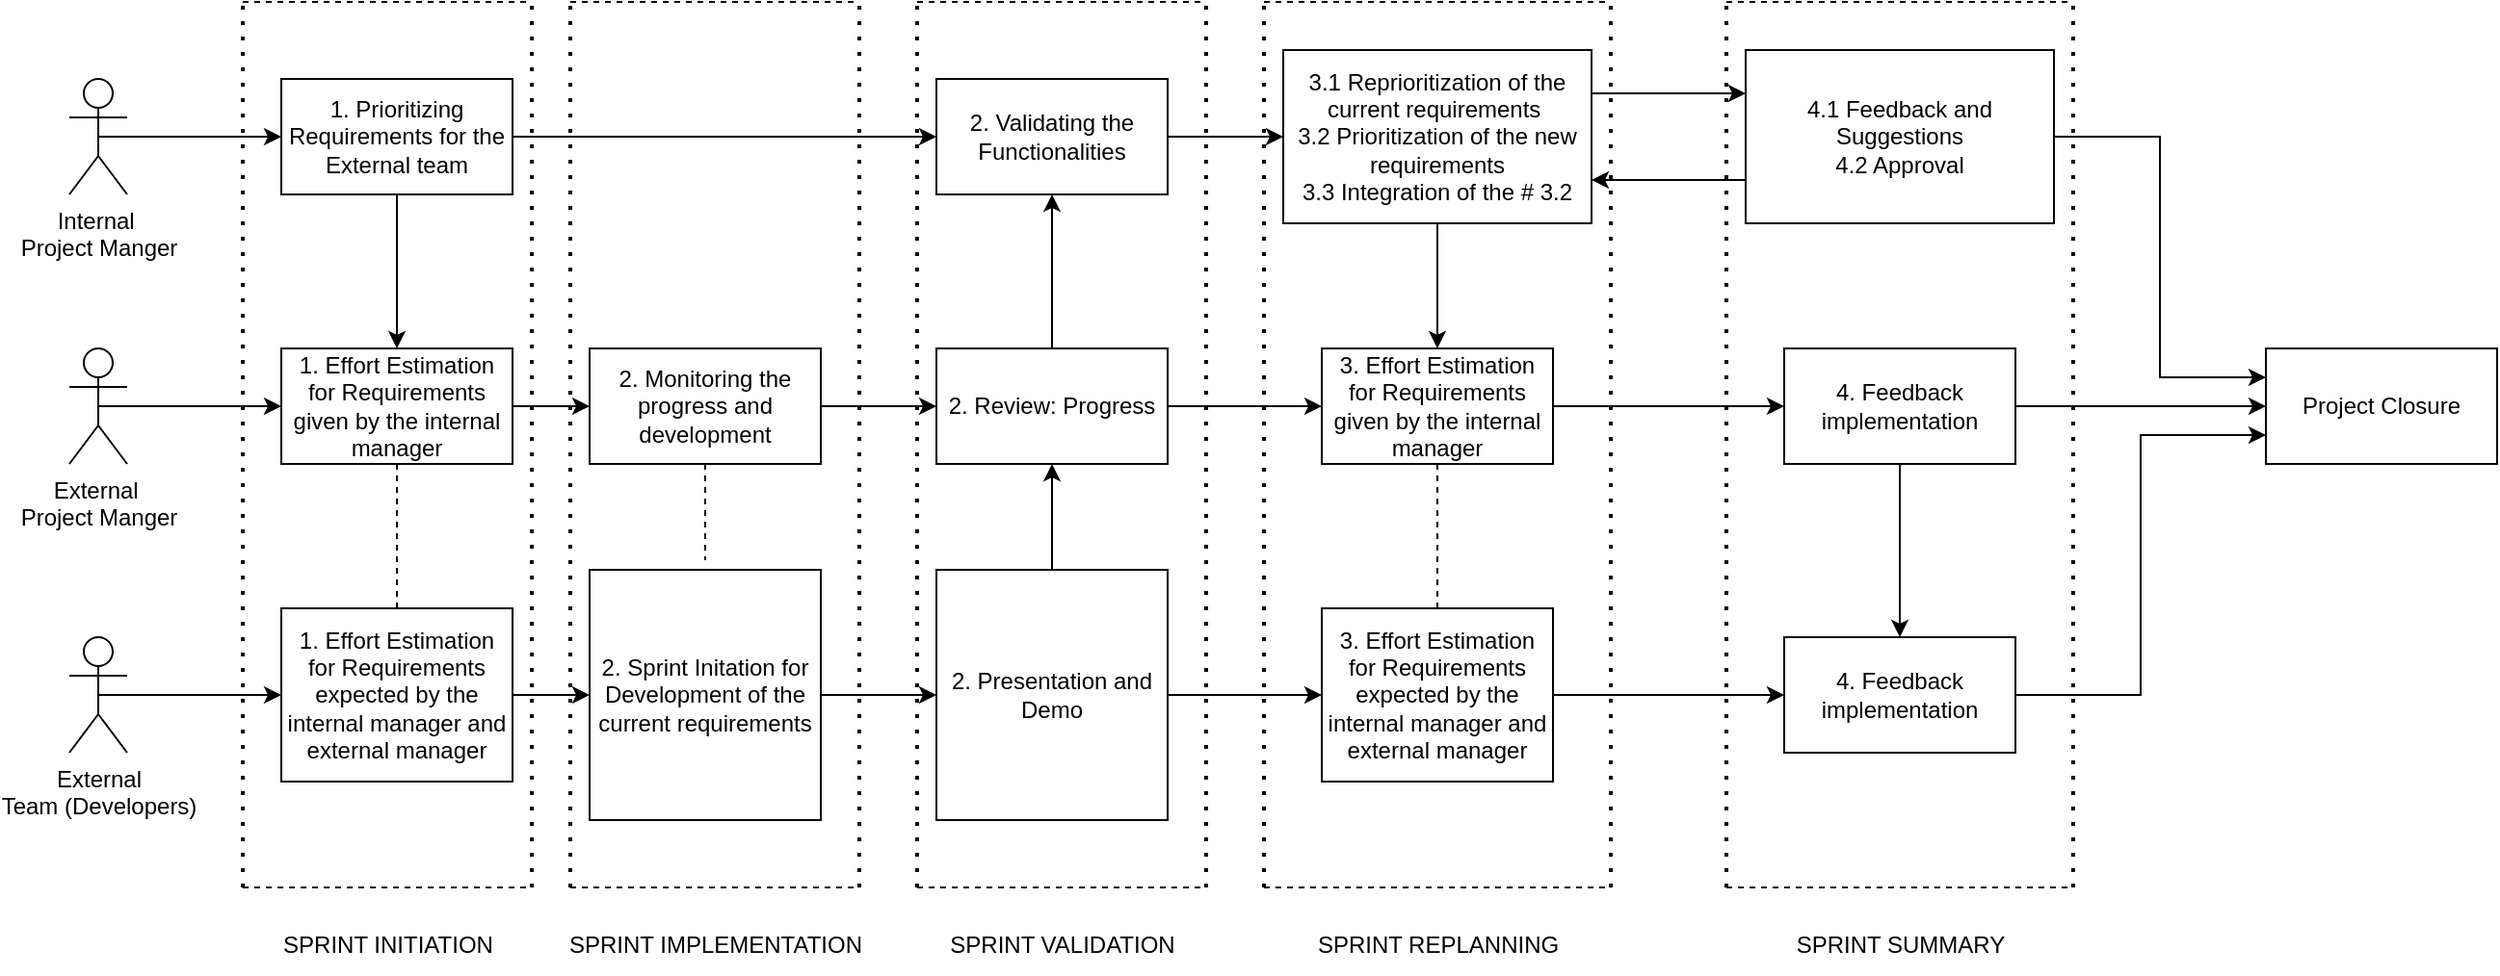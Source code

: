 <mxfile version="24.3.1" type="device">
  <diagram name="Page-1" id="bCFin4kZIOqgABw1jjuV">
    <mxGraphModel dx="1235" dy="655" grid="0" gridSize="10" guides="1" tooltips="1" connect="1" arrows="1" fold="1" page="0" pageScale="1" pageWidth="850" pageHeight="1100" math="0" shadow="0">
      <root>
        <mxCell id="0" />
        <mxCell id="1" parent="0" />
        <mxCell id="6XlO8m_-4_NYXniqOBFe-9" style="edgeStyle=orthogonalEdgeStyle;rounded=0;orthogonalLoop=1;jettySize=auto;html=1;exitX=0.5;exitY=0.5;exitDx=0;exitDy=0;exitPerimeter=0;entryX=0;entryY=0.5;entryDx=0;entryDy=0;" edge="1" parent="1" source="6XlO8m_-4_NYXniqOBFe-1" target="6XlO8m_-4_NYXniqOBFe-7">
          <mxGeometry relative="1" as="geometry" />
        </mxCell>
        <mxCell id="6XlO8m_-4_NYXniqOBFe-1" value="Internal&amp;nbsp;&lt;div&gt;Project Manger&lt;/div&gt;" style="shape=umlActor;verticalLabelPosition=bottom;verticalAlign=top;html=1;outlineConnect=0;" vertex="1" parent="1">
          <mxGeometry x="50" y="180" width="30" height="60" as="geometry" />
        </mxCell>
        <mxCell id="6XlO8m_-4_NYXniqOBFe-10" style="edgeStyle=orthogonalEdgeStyle;rounded=0;orthogonalLoop=1;jettySize=auto;html=1;exitX=0.5;exitY=0.5;exitDx=0;exitDy=0;exitPerimeter=0;entryX=0;entryY=0.5;entryDx=0;entryDy=0;" edge="1" parent="1" source="6XlO8m_-4_NYXniqOBFe-5" target="6XlO8m_-4_NYXniqOBFe-8">
          <mxGeometry relative="1" as="geometry" />
        </mxCell>
        <mxCell id="6XlO8m_-4_NYXniqOBFe-5" value="External&amp;nbsp;&lt;div&gt;Project Manger&lt;/div&gt;" style="shape=umlActor;verticalLabelPosition=bottom;verticalAlign=top;html=1;outlineConnect=0;" vertex="1" parent="1">
          <mxGeometry x="50" y="320" width="30" height="60" as="geometry" />
        </mxCell>
        <mxCell id="6XlO8m_-4_NYXniqOBFe-21" style="edgeStyle=orthogonalEdgeStyle;rounded=0;orthogonalLoop=1;jettySize=auto;html=1;exitX=0.5;exitY=0.5;exitDx=0;exitDy=0;exitPerimeter=0;entryX=0;entryY=0.5;entryDx=0;entryDy=0;" edge="1" parent="1" source="6XlO8m_-4_NYXniqOBFe-6" target="6XlO8m_-4_NYXniqOBFe-19">
          <mxGeometry relative="1" as="geometry" />
        </mxCell>
        <mxCell id="6XlO8m_-4_NYXniqOBFe-6" value="External&lt;div&gt;Team (Developers)&lt;/div&gt;" style="shape=umlActor;verticalLabelPosition=bottom;verticalAlign=top;html=1;outlineConnect=0;" vertex="1" parent="1">
          <mxGeometry x="50" y="470" width="30" height="60" as="geometry" />
        </mxCell>
        <mxCell id="6XlO8m_-4_NYXniqOBFe-33" style="edgeStyle=orthogonalEdgeStyle;rounded=0;orthogonalLoop=1;jettySize=auto;html=1;exitX=0.5;exitY=1;exitDx=0;exitDy=0;entryX=0.5;entryY=0;entryDx=0;entryDy=0;" edge="1" parent="1" source="6XlO8m_-4_NYXniqOBFe-7" target="6XlO8m_-4_NYXniqOBFe-8">
          <mxGeometry relative="1" as="geometry" />
        </mxCell>
        <mxCell id="6XlO8m_-4_NYXniqOBFe-92" style="edgeStyle=orthogonalEdgeStyle;rounded=0;orthogonalLoop=1;jettySize=auto;html=1;exitX=1;exitY=0.5;exitDx=0;exitDy=0;entryX=0;entryY=0.5;entryDx=0;entryDy=0;" edge="1" parent="1" source="6XlO8m_-4_NYXniqOBFe-7" target="6XlO8m_-4_NYXniqOBFe-17">
          <mxGeometry relative="1" as="geometry" />
        </mxCell>
        <mxCell id="6XlO8m_-4_NYXniqOBFe-7" value="1. Prioritizing Requirements for the External team" style="rounded=0;whiteSpace=wrap;html=1;" vertex="1" parent="1">
          <mxGeometry x="160" y="180" width="120" height="60" as="geometry" />
        </mxCell>
        <mxCell id="6XlO8m_-4_NYXniqOBFe-23" style="edgeStyle=orthogonalEdgeStyle;rounded=0;orthogonalLoop=1;jettySize=auto;html=1;exitX=1;exitY=0.5;exitDx=0;exitDy=0;entryX=0;entryY=0.5;entryDx=0;entryDy=0;" edge="1" parent="1" source="6XlO8m_-4_NYXniqOBFe-8" target="6XlO8m_-4_NYXniqOBFe-13">
          <mxGeometry relative="1" as="geometry" />
        </mxCell>
        <mxCell id="6XlO8m_-4_NYXniqOBFe-8" value="1. Effort Estimation for Requirements given by the internal manager" style="rounded=0;whiteSpace=wrap;html=1;" vertex="1" parent="1">
          <mxGeometry x="160" y="320" width="120" height="60" as="geometry" />
        </mxCell>
        <mxCell id="6XlO8m_-4_NYXniqOBFe-28" style="edgeStyle=orthogonalEdgeStyle;rounded=0;orthogonalLoop=1;jettySize=auto;html=1;exitX=1;exitY=0.5;exitDx=0;exitDy=0;" edge="1" parent="1" source="6XlO8m_-4_NYXniqOBFe-13" target="6XlO8m_-4_NYXniqOBFe-18">
          <mxGeometry relative="1" as="geometry" />
        </mxCell>
        <mxCell id="6XlO8m_-4_NYXniqOBFe-13" value="2. Monitoring the progress and development" style="rounded=0;whiteSpace=wrap;html=1;" vertex="1" parent="1">
          <mxGeometry x="320" y="320" width="120" height="60" as="geometry" />
        </mxCell>
        <mxCell id="6XlO8m_-4_NYXniqOBFe-30" style="edgeStyle=orthogonalEdgeStyle;rounded=0;orthogonalLoop=1;jettySize=auto;html=1;exitX=1;exitY=0.5;exitDx=0;exitDy=0;entryX=0;entryY=0.5;entryDx=0;entryDy=0;" edge="1" parent="1" source="6XlO8m_-4_NYXniqOBFe-14" target="6XlO8m_-4_NYXniqOBFe-29">
          <mxGeometry relative="1" as="geometry" />
        </mxCell>
        <mxCell id="6XlO8m_-4_NYXniqOBFe-14" value="2. Sprint Initation for Development of the current requirements" style="rounded=0;whiteSpace=wrap;html=1;" vertex="1" parent="1">
          <mxGeometry x="320" y="435" width="120" height="130" as="geometry" />
        </mxCell>
        <mxCell id="6XlO8m_-4_NYXniqOBFe-35" style="edgeStyle=orthogonalEdgeStyle;rounded=0;orthogonalLoop=1;jettySize=auto;html=1;exitX=1;exitY=0.5;exitDx=0;exitDy=0;entryX=0;entryY=0.5;entryDx=0;entryDy=0;" edge="1" parent="1" source="6XlO8m_-4_NYXniqOBFe-17" target="6XlO8m_-4_NYXniqOBFe-34">
          <mxGeometry relative="1" as="geometry" />
        </mxCell>
        <mxCell id="6XlO8m_-4_NYXniqOBFe-17" value="2. Validating the Functionalities" style="rounded=0;whiteSpace=wrap;html=1;" vertex="1" parent="1">
          <mxGeometry x="500" y="180" width="120" height="60" as="geometry" />
        </mxCell>
        <mxCell id="6XlO8m_-4_NYXniqOBFe-32" style="edgeStyle=orthogonalEdgeStyle;rounded=0;orthogonalLoop=1;jettySize=auto;html=1;exitX=0.5;exitY=0;exitDx=0;exitDy=0;entryX=0.5;entryY=1;entryDx=0;entryDy=0;" edge="1" parent="1" source="6XlO8m_-4_NYXniqOBFe-18" target="6XlO8m_-4_NYXniqOBFe-17">
          <mxGeometry relative="1" as="geometry" />
        </mxCell>
        <mxCell id="6XlO8m_-4_NYXniqOBFe-56" style="edgeStyle=orthogonalEdgeStyle;rounded=0;orthogonalLoop=1;jettySize=auto;html=1;exitX=1;exitY=0.5;exitDx=0;exitDy=0;entryX=0;entryY=0.5;entryDx=0;entryDy=0;" edge="1" parent="1" source="6XlO8m_-4_NYXniqOBFe-18" target="6XlO8m_-4_NYXniqOBFe-40">
          <mxGeometry relative="1" as="geometry" />
        </mxCell>
        <mxCell id="6XlO8m_-4_NYXniqOBFe-18" value="2. Review: Progress" style="rounded=0;whiteSpace=wrap;html=1;" vertex="1" parent="1">
          <mxGeometry x="500" y="320" width="120" height="60" as="geometry" />
        </mxCell>
        <mxCell id="6XlO8m_-4_NYXniqOBFe-22" style="edgeStyle=orthogonalEdgeStyle;rounded=0;orthogonalLoop=1;jettySize=auto;html=1;exitX=1;exitY=0.5;exitDx=0;exitDy=0;entryX=0;entryY=0.5;entryDx=0;entryDy=0;" edge="1" parent="1" source="6XlO8m_-4_NYXniqOBFe-19" target="6XlO8m_-4_NYXniqOBFe-14">
          <mxGeometry relative="1" as="geometry" />
        </mxCell>
        <mxCell id="6XlO8m_-4_NYXniqOBFe-19" value="1. Effort Estimation for Requirements expected by the internal manager and external manager" style="rounded=0;whiteSpace=wrap;html=1;" vertex="1" parent="1">
          <mxGeometry x="160" y="455" width="120" height="90" as="geometry" />
        </mxCell>
        <mxCell id="6XlO8m_-4_NYXniqOBFe-26" value="" style="endArrow=none;dashed=1;html=1;rounded=0;entryX=0.5;entryY=1;entryDx=0;entryDy=0;exitX=0.5;exitY=0;exitDx=0;exitDy=0;" edge="1" parent="1" source="6XlO8m_-4_NYXniqOBFe-19" target="6XlO8m_-4_NYXniqOBFe-8">
          <mxGeometry width="50" height="50" relative="1" as="geometry">
            <mxPoint x="230" y="330" as="sourcePoint" />
            <mxPoint x="280" y="280" as="targetPoint" />
          </mxGeometry>
        </mxCell>
        <mxCell id="6XlO8m_-4_NYXniqOBFe-27" value="" style="endArrow=none;dashed=1;html=1;rounded=0;exitX=0.5;exitY=1;exitDx=0;exitDy=0;" edge="1" parent="1" source="6XlO8m_-4_NYXniqOBFe-13">
          <mxGeometry width="50" height="50" relative="1" as="geometry">
            <mxPoint x="230" y="330" as="sourcePoint" />
            <mxPoint x="380" y="430" as="targetPoint" />
          </mxGeometry>
        </mxCell>
        <mxCell id="6XlO8m_-4_NYXniqOBFe-31" style="edgeStyle=orthogonalEdgeStyle;rounded=0;orthogonalLoop=1;jettySize=auto;html=1;exitX=0.5;exitY=0;exitDx=0;exitDy=0;entryX=0.5;entryY=1;entryDx=0;entryDy=0;" edge="1" parent="1" source="6XlO8m_-4_NYXniqOBFe-29" target="6XlO8m_-4_NYXniqOBFe-18">
          <mxGeometry relative="1" as="geometry" />
        </mxCell>
        <mxCell id="6XlO8m_-4_NYXniqOBFe-57" style="edgeStyle=orthogonalEdgeStyle;rounded=0;orthogonalLoop=1;jettySize=auto;html=1;exitX=1;exitY=0.5;exitDx=0;exitDy=0;entryX=0;entryY=0.5;entryDx=0;entryDy=0;" edge="1" parent="1" source="6XlO8m_-4_NYXniqOBFe-29" target="6XlO8m_-4_NYXniqOBFe-41">
          <mxGeometry relative="1" as="geometry" />
        </mxCell>
        <mxCell id="6XlO8m_-4_NYXniqOBFe-29" value="2. Presentation and Demo" style="rounded=0;whiteSpace=wrap;html=1;" vertex="1" parent="1">
          <mxGeometry x="500" y="435" width="120" height="130" as="geometry" />
        </mxCell>
        <mxCell id="6XlO8m_-4_NYXniqOBFe-43" style="edgeStyle=orthogonalEdgeStyle;rounded=0;orthogonalLoop=1;jettySize=auto;html=1;exitX=0.5;exitY=1;exitDx=0;exitDy=0;entryX=0.5;entryY=0;entryDx=0;entryDy=0;" edge="1" parent="1" source="6XlO8m_-4_NYXniqOBFe-34" target="6XlO8m_-4_NYXniqOBFe-40">
          <mxGeometry relative="1" as="geometry" />
        </mxCell>
        <mxCell id="6XlO8m_-4_NYXniqOBFe-46" style="edgeStyle=orthogonalEdgeStyle;rounded=0;orthogonalLoop=1;jettySize=auto;html=1;exitX=1;exitY=0.25;exitDx=0;exitDy=0;entryX=0;entryY=0.25;entryDx=0;entryDy=0;" edge="1" parent="1" source="6XlO8m_-4_NYXniqOBFe-34" target="6XlO8m_-4_NYXniqOBFe-44">
          <mxGeometry relative="1" as="geometry" />
        </mxCell>
        <mxCell id="6XlO8m_-4_NYXniqOBFe-34" value="&lt;div style=&quot;&quot;&gt;&lt;span style=&quot;background-color: initial;&quot;&gt;3.1 Reprioritization of the current requirements&amp;nbsp;&lt;/span&gt;&lt;/div&gt;&lt;div style=&quot;&quot;&gt;3.2 Prioritization of the new requirements&lt;/div&gt;&lt;div style=&quot;&quot;&gt;3.3 Integration of the # 3.2&lt;/div&gt;" style="rounded=0;whiteSpace=wrap;html=1;align=center;" vertex="1" parent="1">
          <mxGeometry x="680" y="165" width="160" height="90" as="geometry" />
        </mxCell>
        <mxCell id="6XlO8m_-4_NYXniqOBFe-49" style="edgeStyle=orthogonalEdgeStyle;rounded=0;orthogonalLoop=1;jettySize=auto;html=1;exitX=1;exitY=0.5;exitDx=0;exitDy=0;entryX=0;entryY=0.5;entryDx=0;entryDy=0;" edge="1" parent="1" source="6XlO8m_-4_NYXniqOBFe-40" target="6XlO8m_-4_NYXniqOBFe-48">
          <mxGeometry relative="1" as="geometry" />
        </mxCell>
        <mxCell id="6XlO8m_-4_NYXniqOBFe-40" value="3. Effort Estimation for Requirements given by the internal manager" style="rounded=0;whiteSpace=wrap;html=1;" vertex="1" parent="1">
          <mxGeometry x="700" y="320" width="120" height="60" as="geometry" />
        </mxCell>
        <mxCell id="6XlO8m_-4_NYXniqOBFe-58" style="edgeStyle=orthogonalEdgeStyle;rounded=0;orthogonalLoop=1;jettySize=auto;html=1;exitX=1;exitY=0.5;exitDx=0;exitDy=0;entryX=0;entryY=0.5;entryDx=0;entryDy=0;" edge="1" parent="1" source="6XlO8m_-4_NYXniqOBFe-41" target="6XlO8m_-4_NYXniqOBFe-50">
          <mxGeometry relative="1" as="geometry" />
        </mxCell>
        <mxCell id="6XlO8m_-4_NYXniqOBFe-41" value="3. Effort Estimation for Requirements expected by the internal manager and external manager" style="rounded=0;whiteSpace=wrap;html=1;" vertex="1" parent="1">
          <mxGeometry x="700" y="455" width="120" height="90" as="geometry" />
        </mxCell>
        <mxCell id="6XlO8m_-4_NYXniqOBFe-42" value="" style="endArrow=none;dashed=1;html=1;rounded=0;entryX=0.5;entryY=1;entryDx=0;entryDy=0;exitX=0.5;exitY=0;exitDx=0;exitDy=0;" edge="1" parent="1" source="6XlO8m_-4_NYXniqOBFe-41" target="6XlO8m_-4_NYXniqOBFe-40">
          <mxGeometry width="50" height="50" relative="1" as="geometry">
            <mxPoint x="690" y="380" as="sourcePoint" />
            <mxPoint x="740" y="330" as="targetPoint" />
          </mxGeometry>
        </mxCell>
        <mxCell id="6XlO8m_-4_NYXniqOBFe-47" style="edgeStyle=orthogonalEdgeStyle;rounded=0;orthogonalLoop=1;jettySize=auto;html=1;exitX=0;exitY=0.75;exitDx=0;exitDy=0;entryX=1;entryY=0.75;entryDx=0;entryDy=0;" edge="1" parent="1" source="6XlO8m_-4_NYXniqOBFe-44" target="6XlO8m_-4_NYXniqOBFe-34">
          <mxGeometry relative="1" as="geometry" />
        </mxCell>
        <mxCell id="6XlO8m_-4_NYXniqOBFe-53" style="edgeStyle=orthogonalEdgeStyle;rounded=0;orthogonalLoop=1;jettySize=auto;html=1;exitX=1;exitY=0.5;exitDx=0;exitDy=0;entryX=0;entryY=0.25;entryDx=0;entryDy=0;" edge="1" parent="1" source="6XlO8m_-4_NYXniqOBFe-44" target="6XlO8m_-4_NYXniqOBFe-52">
          <mxGeometry relative="1" as="geometry" />
        </mxCell>
        <mxCell id="6XlO8m_-4_NYXniqOBFe-44" value="&lt;div style=&quot;&quot;&gt;4.1 Feedback and Suggestions&lt;/div&gt;&lt;div style=&quot;&quot;&gt;4.2 Approval&lt;/div&gt;" style="rounded=0;whiteSpace=wrap;html=1;align=center;" vertex="1" parent="1">
          <mxGeometry x="920" y="165" width="160" height="90" as="geometry" />
        </mxCell>
        <mxCell id="6XlO8m_-4_NYXniqOBFe-51" style="edgeStyle=orthogonalEdgeStyle;rounded=0;orthogonalLoop=1;jettySize=auto;html=1;exitX=0.5;exitY=1;exitDx=0;exitDy=0;" edge="1" parent="1" source="6XlO8m_-4_NYXniqOBFe-48" target="6XlO8m_-4_NYXniqOBFe-50">
          <mxGeometry relative="1" as="geometry" />
        </mxCell>
        <mxCell id="6XlO8m_-4_NYXniqOBFe-54" style="edgeStyle=orthogonalEdgeStyle;rounded=0;orthogonalLoop=1;jettySize=auto;html=1;exitX=1;exitY=0.5;exitDx=0;exitDy=0;entryX=0;entryY=0.5;entryDx=0;entryDy=0;" edge="1" parent="1" source="6XlO8m_-4_NYXniqOBFe-48" target="6XlO8m_-4_NYXniqOBFe-52">
          <mxGeometry relative="1" as="geometry" />
        </mxCell>
        <mxCell id="6XlO8m_-4_NYXniqOBFe-48" value="4. Feedback implementation" style="rounded=0;whiteSpace=wrap;html=1;" vertex="1" parent="1">
          <mxGeometry x="940" y="320" width="120" height="60" as="geometry" />
        </mxCell>
        <mxCell id="6XlO8m_-4_NYXniqOBFe-55" style="edgeStyle=orthogonalEdgeStyle;rounded=0;orthogonalLoop=1;jettySize=auto;html=1;exitX=1;exitY=0.5;exitDx=0;exitDy=0;entryX=0;entryY=0.75;entryDx=0;entryDy=0;" edge="1" parent="1" source="6XlO8m_-4_NYXniqOBFe-50" target="6XlO8m_-4_NYXniqOBFe-52">
          <mxGeometry relative="1" as="geometry" />
        </mxCell>
        <mxCell id="6XlO8m_-4_NYXniqOBFe-50" value="4. Feedback implementation" style="rounded=0;whiteSpace=wrap;html=1;" vertex="1" parent="1">
          <mxGeometry x="940" y="470" width="120" height="60" as="geometry" />
        </mxCell>
        <mxCell id="6XlO8m_-4_NYXniqOBFe-52" value="Project Closure" style="rounded=0;whiteSpace=wrap;html=1;" vertex="1" parent="1">
          <mxGeometry x="1190" y="320" width="120" height="60" as="geometry" />
        </mxCell>
        <mxCell id="6XlO8m_-4_NYXniqOBFe-64" value="" style="group" vertex="1" connectable="0" parent="1">
          <mxGeometry x="140" y="140" width="150" height="460" as="geometry" />
        </mxCell>
        <mxCell id="6XlO8m_-4_NYXniqOBFe-59" value="" style="endArrow=none;dashed=1;html=1;dashPattern=1 3;strokeWidth=2;rounded=0;" edge="1" parent="6XlO8m_-4_NYXniqOBFe-64">
          <mxGeometry width="50" height="50" relative="1" as="geometry">
            <mxPoint y="460" as="sourcePoint" />
            <mxPoint as="targetPoint" />
          </mxGeometry>
        </mxCell>
        <mxCell id="6XlO8m_-4_NYXniqOBFe-61" value="" style="endArrow=none;dashed=1;html=1;rounded=0;" edge="1" parent="6XlO8m_-4_NYXniqOBFe-64">
          <mxGeometry width="50" height="50" relative="1" as="geometry">
            <mxPoint y="460" as="sourcePoint" />
            <mxPoint x="150" y="460" as="targetPoint" />
          </mxGeometry>
        </mxCell>
        <mxCell id="6XlO8m_-4_NYXniqOBFe-62" value="" style="endArrow=none;dashed=1;html=1;dashPattern=1 3;strokeWidth=2;rounded=0;" edge="1" parent="6XlO8m_-4_NYXniqOBFe-64">
          <mxGeometry width="50" height="50" relative="1" as="geometry">
            <mxPoint x="150" y="460" as="sourcePoint" />
            <mxPoint x="150" as="targetPoint" />
          </mxGeometry>
        </mxCell>
        <mxCell id="6XlO8m_-4_NYXniqOBFe-63" value="" style="endArrow=none;dashed=1;html=1;rounded=0;" edge="1" parent="6XlO8m_-4_NYXniqOBFe-64">
          <mxGeometry width="50" height="50" relative="1" as="geometry">
            <mxPoint as="sourcePoint" />
            <mxPoint x="150" as="targetPoint" />
          </mxGeometry>
        </mxCell>
        <mxCell id="6XlO8m_-4_NYXniqOBFe-67" value="" style="group" vertex="1" connectable="0" parent="1">
          <mxGeometry x="310" y="140" width="150" height="460" as="geometry" />
        </mxCell>
        <mxCell id="6XlO8m_-4_NYXniqOBFe-68" value="" style="endArrow=none;dashed=1;html=1;dashPattern=1 3;strokeWidth=2;rounded=0;" edge="1" parent="6XlO8m_-4_NYXniqOBFe-67">
          <mxGeometry width="50" height="50" relative="1" as="geometry">
            <mxPoint y="460" as="sourcePoint" />
            <mxPoint as="targetPoint" />
          </mxGeometry>
        </mxCell>
        <mxCell id="6XlO8m_-4_NYXniqOBFe-69" value="" style="endArrow=none;dashed=1;html=1;rounded=0;" edge="1" parent="6XlO8m_-4_NYXniqOBFe-67">
          <mxGeometry width="50" height="50" relative="1" as="geometry">
            <mxPoint y="460" as="sourcePoint" />
            <mxPoint x="150" y="460" as="targetPoint" />
          </mxGeometry>
        </mxCell>
        <mxCell id="6XlO8m_-4_NYXniqOBFe-70" value="" style="endArrow=none;dashed=1;html=1;dashPattern=1 3;strokeWidth=2;rounded=0;" edge="1" parent="6XlO8m_-4_NYXniqOBFe-67">
          <mxGeometry width="50" height="50" relative="1" as="geometry">
            <mxPoint x="150" y="460" as="sourcePoint" />
            <mxPoint x="150" as="targetPoint" />
          </mxGeometry>
        </mxCell>
        <mxCell id="6XlO8m_-4_NYXniqOBFe-71" value="" style="endArrow=none;dashed=1;html=1;rounded=0;" edge="1" parent="6XlO8m_-4_NYXniqOBFe-67">
          <mxGeometry width="50" height="50" relative="1" as="geometry">
            <mxPoint as="sourcePoint" />
            <mxPoint x="150" as="targetPoint" />
          </mxGeometry>
        </mxCell>
        <mxCell id="6XlO8m_-4_NYXniqOBFe-65" value="SPRINT INITIATION" style="text;html=1;align=center;verticalAlign=middle;resizable=0;points=[];autosize=1;strokeColor=none;fillColor=none;" vertex="1" parent="1">
          <mxGeometry x="150" y="615" width="130" height="30" as="geometry" />
        </mxCell>
        <mxCell id="6XlO8m_-4_NYXniqOBFe-72" value="SPRINT IMPLEMENTATION" style="text;html=1;align=center;verticalAlign=middle;resizable=0;points=[];autosize=1;strokeColor=none;fillColor=none;" vertex="1" parent="1">
          <mxGeometry x="295" y="615" width="180" height="30" as="geometry" />
        </mxCell>
        <mxCell id="6XlO8m_-4_NYXniqOBFe-73" value="" style="group" vertex="1" connectable="0" parent="1">
          <mxGeometry x="490" y="140" width="150" height="460" as="geometry" />
        </mxCell>
        <mxCell id="6XlO8m_-4_NYXniqOBFe-74" value="" style="endArrow=none;dashed=1;html=1;dashPattern=1 3;strokeWidth=2;rounded=0;" edge="1" parent="6XlO8m_-4_NYXniqOBFe-73">
          <mxGeometry width="50" height="50" relative="1" as="geometry">
            <mxPoint y="460" as="sourcePoint" />
            <mxPoint as="targetPoint" />
          </mxGeometry>
        </mxCell>
        <mxCell id="6XlO8m_-4_NYXniqOBFe-75" value="" style="endArrow=none;dashed=1;html=1;rounded=0;" edge="1" parent="6XlO8m_-4_NYXniqOBFe-73">
          <mxGeometry width="50" height="50" relative="1" as="geometry">
            <mxPoint y="460" as="sourcePoint" />
            <mxPoint x="150" y="460" as="targetPoint" />
          </mxGeometry>
        </mxCell>
        <mxCell id="6XlO8m_-4_NYXniqOBFe-76" value="" style="endArrow=none;dashed=1;html=1;dashPattern=1 3;strokeWidth=2;rounded=0;" edge="1" parent="6XlO8m_-4_NYXniqOBFe-73">
          <mxGeometry width="50" height="50" relative="1" as="geometry">
            <mxPoint x="150" y="460" as="sourcePoint" />
            <mxPoint x="150" as="targetPoint" />
          </mxGeometry>
        </mxCell>
        <mxCell id="6XlO8m_-4_NYXniqOBFe-77" value="" style="endArrow=none;dashed=1;html=1;rounded=0;" edge="1" parent="6XlO8m_-4_NYXniqOBFe-73">
          <mxGeometry width="50" height="50" relative="1" as="geometry">
            <mxPoint as="sourcePoint" />
            <mxPoint x="150" as="targetPoint" />
          </mxGeometry>
        </mxCell>
        <mxCell id="6XlO8m_-4_NYXniqOBFe-78" value="SPRINT VALIDATION" style="text;html=1;align=center;verticalAlign=middle;resizable=0;points=[];autosize=1;strokeColor=none;fillColor=none;" vertex="1" parent="1">
          <mxGeometry x="495" y="615" width="140" height="30" as="geometry" />
        </mxCell>
        <mxCell id="6XlO8m_-4_NYXniqOBFe-80" value="" style="group" vertex="1" connectable="0" parent="1">
          <mxGeometry x="670" y="140" width="180" height="460" as="geometry" />
        </mxCell>
        <mxCell id="6XlO8m_-4_NYXniqOBFe-81" value="" style="endArrow=none;dashed=1;html=1;dashPattern=1 3;strokeWidth=2;rounded=0;" edge="1" parent="6XlO8m_-4_NYXniqOBFe-80">
          <mxGeometry width="50" height="50" relative="1" as="geometry">
            <mxPoint y="460" as="sourcePoint" />
            <mxPoint as="targetPoint" />
          </mxGeometry>
        </mxCell>
        <mxCell id="6XlO8m_-4_NYXniqOBFe-82" value="" style="endArrow=none;dashed=1;html=1;rounded=0;" edge="1" parent="6XlO8m_-4_NYXniqOBFe-80">
          <mxGeometry width="50" height="50" relative="1" as="geometry">
            <mxPoint y="460" as="sourcePoint" />
            <mxPoint x="180" y="460" as="targetPoint" />
          </mxGeometry>
        </mxCell>
        <mxCell id="6XlO8m_-4_NYXniqOBFe-83" value="" style="endArrow=none;dashed=1;html=1;dashPattern=1 3;strokeWidth=2;rounded=0;" edge="1" parent="6XlO8m_-4_NYXniqOBFe-80">
          <mxGeometry width="50" height="50" relative="1" as="geometry">
            <mxPoint x="180" y="460" as="sourcePoint" />
            <mxPoint x="180" as="targetPoint" />
          </mxGeometry>
        </mxCell>
        <mxCell id="6XlO8m_-4_NYXniqOBFe-84" value="" style="endArrow=none;dashed=1;html=1;rounded=0;" edge="1" parent="6XlO8m_-4_NYXniqOBFe-80">
          <mxGeometry width="50" height="50" relative="1" as="geometry">
            <mxPoint as="sourcePoint" />
            <mxPoint x="180" as="targetPoint" />
          </mxGeometry>
        </mxCell>
        <mxCell id="6XlO8m_-4_NYXniqOBFe-85" value="SPRINT REPLANNING" style="text;html=1;align=center;verticalAlign=middle;resizable=0;points=[];autosize=1;strokeColor=none;fillColor=none;" vertex="1" parent="1">
          <mxGeometry x="685" y="615" width="150" height="30" as="geometry" />
        </mxCell>
        <mxCell id="6XlO8m_-4_NYXniqOBFe-86" value="" style="group" vertex="1" connectable="0" parent="1">
          <mxGeometry x="910" y="140" width="180" height="460" as="geometry" />
        </mxCell>
        <mxCell id="6XlO8m_-4_NYXniqOBFe-87" value="" style="endArrow=none;dashed=1;html=1;dashPattern=1 3;strokeWidth=2;rounded=0;" edge="1" parent="6XlO8m_-4_NYXniqOBFe-86">
          <mxGeometry width="50" height="50" relative="1" as="geometry">
            <mxPoint y="460" as="sourcePoint" />
            <mxPoint as="targetPoint" />
          </mxGeometry>
        </mxCell>
        <mxCell id="6XlO8m_-4_NYXniqOBFe-88" value="" style="endArrow=none;dashed=1;html=1;rounded=0;" edge="1" parent="6XlO8m_-4_NYXniqOBFe-86">
          <mxGeometry width="50" height="50" relative="1" as="geometry">
            <mxPoint y="460" as="sourcePoint" />
            <mxPoint x="180" y="460" as="targetPoint" />
          </mxGeometry>
        </mxCell>
        <mxCell id="6XlO8m_-4_NYXniqOBFe-89" value="" style="endArrow=none;dashed=1;html=1;dashPattern=1 3;strokeWidth=2;rounded=0;" edge="1" parent="6XlO8m_-4_NYXniqOBFe-86">
          <mxGeometry width="50" height="50" relative="1" as="geometry">
            <mxPoint x="180" y="460" as="sourcePoint" />
            <mxPoint x="180" as="targetPoint" />
          </mxGeometry>
        </mxCell>
        <mxCell id="6XlO8m_-4_NYXniqOBFe-90" value="" style="endArrow=none;dashed=1;html=1;rounded=0;" edge="1" parent="6XlO8m_-4_NYXniqOBFe-86">
          <mxGeometry width="50" height="50" relative="1" as="geometry">
            <mxPoint as="sourcePoint" />
            <mxPoint x="180" as="targetPoint" />
          </mxGeometry>
        </mxCell>
        <mxCell id="6XlO8m_-4_NYXniqOBFe-91" value="SPRINT SUMMARY" style="text;html=1;align=center;verticalAlign=middle;resizable=0;points=[];autosize=1;strokeColor=none;fillColor=none;" vertex="1" parent="1">
          <mxGeometry x="935" y="615" width="130" height="30" as="geometry" />
        </mxCell>
      </root>
    </mxGraphModel>
  </diagram>
</mxfile>
